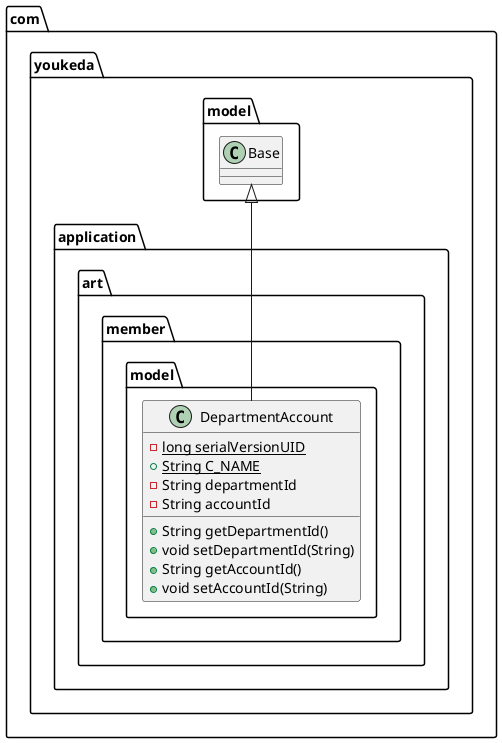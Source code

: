 @startuml
class com.youkeda.application.art.member.model.DepartmentAccount {
- {static} long serialVersionUID
+ {static} String C_NAME
- String departmentId
- String accountId
+ String getDepartmentId()
+ void setDepartmentId(String)
+ String getAccountId()
+ void setAccountId(String)
}


com.youkeda.model.Base <|-- com.youkeda.application.art.member.model.DepartmentAccount
@enduml